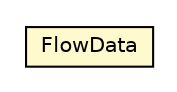 #!/usr/local/bin/dot
#
# Class diagram 
# Generated by UMLGraph version R5_6-24-gf6e263 (http://www.umlgraph.org/)
#

digraph G {
	edge [fontname="Helvetica",fontsize=10,labelfontname="Helvetica",labelfontsize=10];
	node [fontname="Helvetica",fontsize=10,shape=plaintext];
	nodesep=0.25;
	ranksep=0.5;
	// org.universAAL.tools.logmonitor.msgflow.FlowData
	c4114127 [label=<<table title="org.universAAL.tools.logmonitor.msgflow.FlowData" border="0" cellborder="1" cellspacing="0" cellpadding="2" port="p" bgcolor="lemonChiffon" href="./FlowData.html">
		<tr><td><table border="0" cellspacing="0" cellpadding="1">
<tr><td align="center" balign="center"> FlowData </td></tr>
		</table></td></tr>
		</table>>, URL="./FlowData.html", fontname="Helvetica", fontcolor="black", fontsize=10.0];
}

